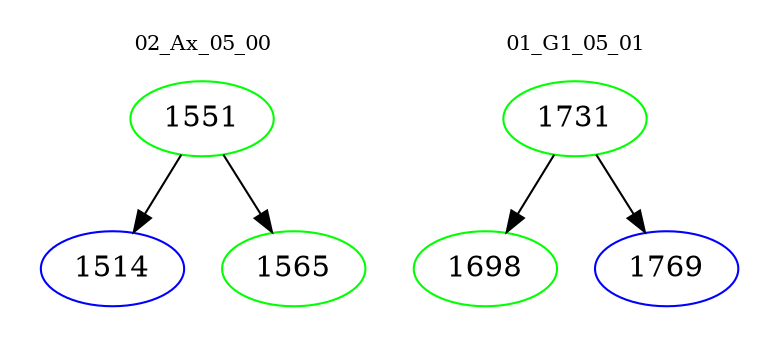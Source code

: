digraph{
subgraph cluster_0 {
color = white
label = "02_Ax_05_00";
fontsize=10;
T0_1551 [label="1551", color="green"]
T0_1551 -> T0_1514 [color="black"]
T0_1514 [label="1514", color="blue"]
T0_1551 -> T0_1565 [color="black"]
T0_1565 [label="1565", color="green"]
}
subgraph cluster_1 {
color = white
label = "01_G1_05_01";
fontsize=10;
T1_1731 [label="1731", color="green"]
T1_1731 -> T1_1698 [color="black"]
T1_1698 [label="1698", color="green"]
T1_1731 -> T1_1769 [color="black"]
T1_1769 [label="1769", color="blue"]
}
}
